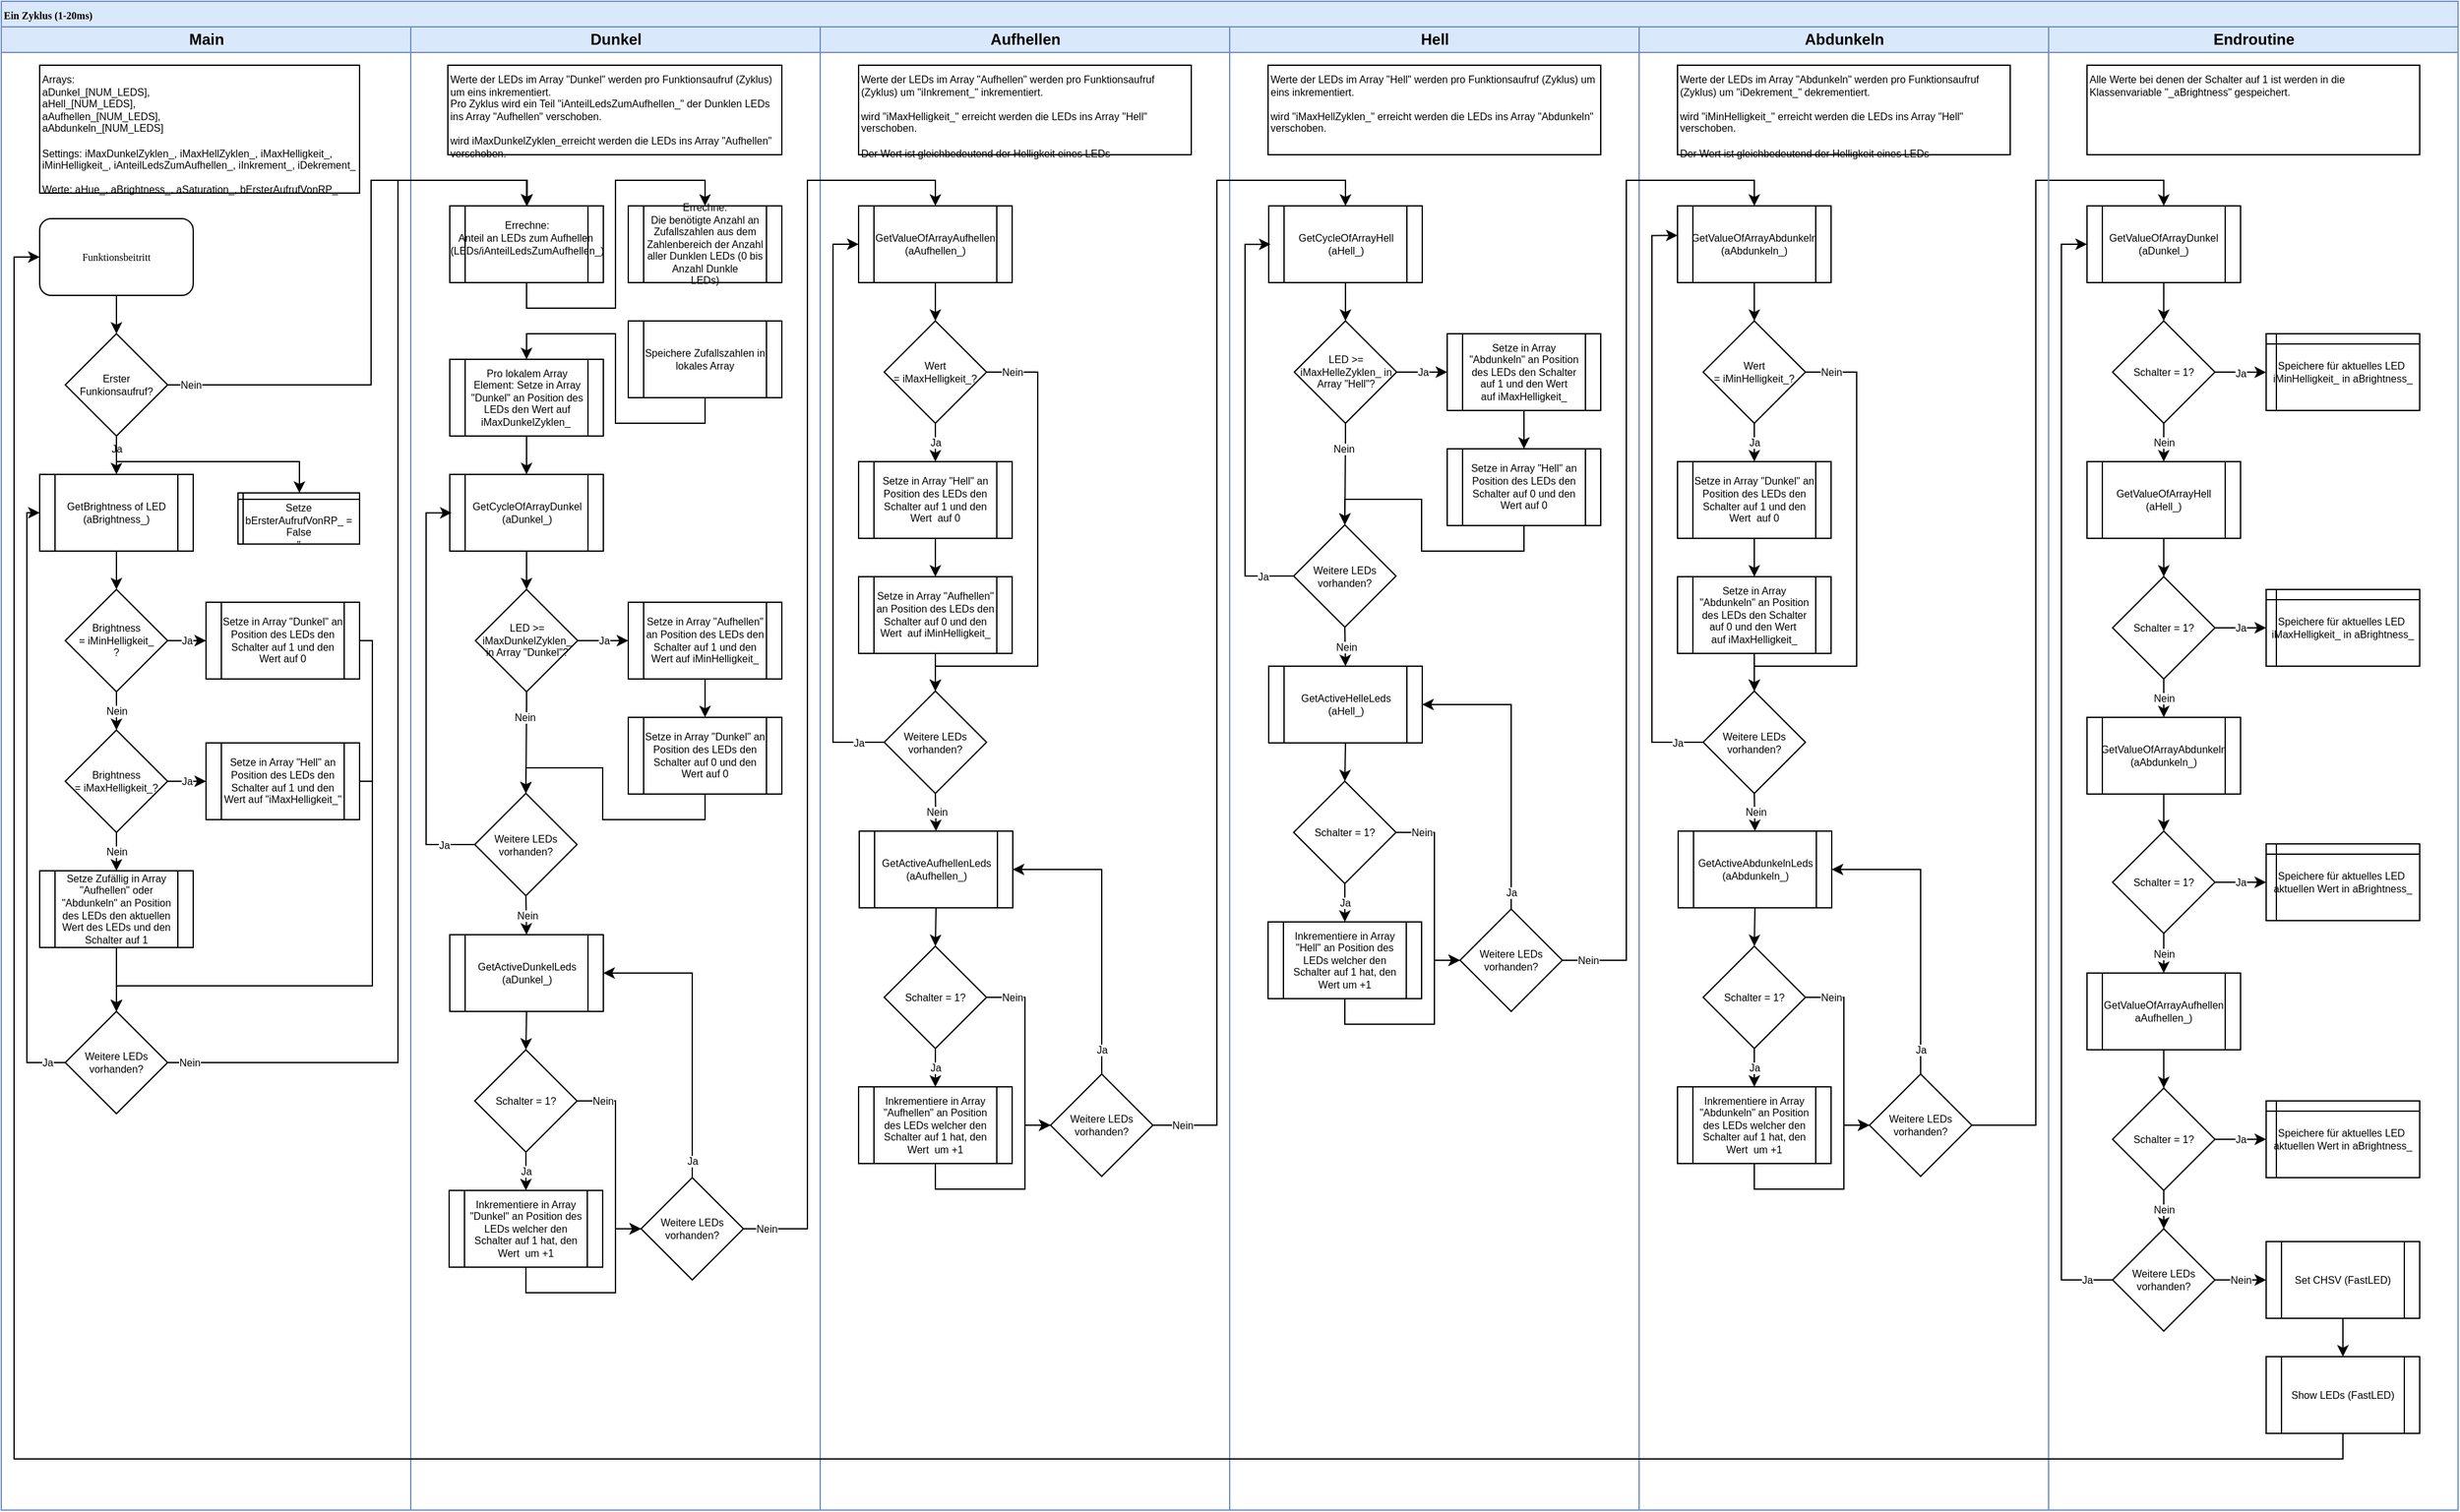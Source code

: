 <mxfile version="12.1.0" type="device" pages="1"><diagram name="Page-1" id="74e2e168-ea6b-b213-b513-2b3c1d86103e"><mxGraphModel dx="2452" dy="903" grid="1" gridSize="10" guides="1" tooltips="1" connect="1" arrows="1" fold="1" page="1" pageScale="1" pageWidth="1100" pageHeight="850" background="#ffffff" math="0" shadow="0"><root><mxCell id="0"/><mxCell id="1" parent="0"/><mxCell id="77e6c97f196da883-1" value="Ein Zyklus (1-20ms)" style="swimlane;html=1;childLayout=stackLayout;startSize=20;rounded=0;shadow=0;labelBackgroundColor=none;strokeColor=#6c8ebf;strokeWidth=1;fillColor=#dae8fc;fontFamily=Verdana;fontSize=8;align=left;verticalAlign=top;" parent="1" vertex="1"><mxGeometry x="90" y="40" width="1920" height="1180" as="geometry"/></mxCell><mxCell id="77e6c97f196da883-2" value="Main" style="swimlane;html=1;startSize=20;fillColor=#dae8fc;strokeColor=#6c8ebf;" parent="77e6c97f196da883-1" vertex="1"><mxGeometry y="20" width="320" height="1160" as="geometry"><mxRectangle y="20" width="70" height="730" as="alternateBounds"/></mxGeometry></mxCell><mxCell id="yMfQ2kDOqZxpcTqSTgBz-49" style="edgeStyle=orthogonalEdgeStyle;rounded=0;orthogonalLoop=1;jettySize=auto;html=1;exitX=0.5;exitY=1;exitDx=0;exitDy=0;fontSize=8;" edge="1" parent="77e6c97f196da883-2" source="77e6c97f196da883-11" target="yMfQ2kDOqZxpcTqSTgBz-34"><mxGeometry relative="1" as="geometry"/></mxCell><mxCell id="77e6c97f196da883-11" value="Funktionsbeitritt" style="rounded=1;whiteSpace=wrap;html=1;shadow=0;labelBackgroundColor=none;strokeColor=#000000;strokeWidth=1;fillColor=#ffffff;fontFamily=Verdana;fontSize=8;fontColor=#000000;align=center;" parent="77e6c97f196da883-2" vertex="1"><mxGeometry x="30" y="150" width="120" height="60" as="geometry"/></mxCell><mxCell id="yMfQ2kDOqZxpcTqSTgBz-56" value="Ja" style="edgeStyle=orthogonalEdgeStyle;rounded=0;orthogonalLoop=1;jettySize=auto;html=1;exitX=1;exitY=0.5;exitDx=0;exitDy=0;entryX=0;entryY=0.5;entryDx=0;entryDy=0;fontSize=8;" edge="1" parent="77e6c97f196da883-2" source="yMfQ2kDOqZxpcTqSTgBz-2" target="yMfQ2kDOqZxpcTqSTgBz-3"><mxGeometry relative="1" as="geometry"/></mxCell><mxCell id="yMfQ2kDOqZxpcTqSTgBz-58" value="Nein" style="edgeStyle=orthogonalEdgeStyle;rounded=0;orthogonalLoop=1;jettySize=auto;html=1;exitX=0.5;exitY=1;exitDx=0;exitDy=0;entryX=0.5;entryY=0;entryDx=0;entryDy=0;fontSize=8;" edge="1" parent="77e6c97f196da883-2" source="yMfQ2kDOqZxpcTqSTgBz-2" target="yMfQ2kDOqZxpcTqSTgBz-53"><mxGeometry relative="1" as="geometry"/></mxCell><mxCell id="yMfQ2kDOqZxpcTqSTgBz-2" value="Brightness =&amp;nbsp;&lt;span style=&quot;text-align: left&quot;&gt;iMinHelligkeit_&lt;/span&gt;&lt;br&gt;?" style="rhombus;whiteSpace=wrap;html=1;fontSize=8;" vertex="1" parent="77e6c97f196da883-2"><mxGeometry x="50" y="440" width="80" height="80" as="geometry"/></mxCell><mxCell id="yMfQ2kDOqZxpcTqSTgBz-60" style="edgeStyle=orthogonalEdgeStyle;rounded=0;orthogonalLoop=1;jettySize=auto;html=1;exitX=1;exitY=0.5;exitDx=0;exitDy=0;entryX=0.5;entryY=0;entryDx=0;entryDy=0;fontSize=8;" edge="1" parent="77e6c97f196da883-2" source="yMfQ2kDOqZxpcTqSTgBz-3" target="yMfQ2kDOqZxpcTqSTgBz-15"><mxGeometry relative="1" as="geometry"><Array as="points"><mxPoint x="290" y="480"/><mxPoint x="290" y="750"/><mxPoint x="90" y="750"/></Array></mxGeometry></mxCell><mxCell id="yMfQ2kDOqZxpcTqSTgBz-3" value="Setze in Array &quot;Dunkel&quot; an Position des LEDs den Schalter auf 1 und den Wert auf&amp;nbsp;&lt;span style=&quot;text-align: left&quot;&gt;0&lt;/span&gt;" style="shape=process;whiteSpace=wrap;html=1;backgroundOutline=1;fontSize=8;" vertex="1" parent="77e6c97f196da883-2"><mxGeometry x="160" y="450" width="120" height="60" as="geometry"/></mxCell><mxCell id="yMfQ2kDOqZxpcTqSTgBz-13" style="edgeStyle=orthogonalEdgeStyle;rounded=0;orthogonalLoop=1;jettySize=auto;html=1;exitX=0.5;exitY=1;exitDx=0;exitDy=0;entryX=0.5;entryY=0;entryDx=0;entryDy=0;fontSize=8;" edge="1" parent="77e6c97f196da883-2" source="yMfQ2kDOqZxpcTqSTgBz-7" target="yMfQ2kDOqZxpcTqSTgBz-2"><mxGeometry relative="1" as="geometry"/></mxCell><mxCell id="yMfQ2kDOqZxpcTqSTgBz-7" value="&lt;span style=&quot;white-space: normal&quot;&gt;GetBrightness of LED (&lt;/span&gt;&lt;span style=&quot;text-align: left&quot;&gt;aBrightness_&lt;/span&gt;&lt;span style=&quot;white-space: normal&quot;&gt;)&lt;/span&gt;" style="shape=process;whiteSpace=wrap;html=1;backgroundOutline=1;fontSize=8;" vertex="1" parent="77e6c97f196da883-2"><mxGeometry x="30" y="350" width="120" height="60" as="geometry"/></mxCell><mxCell id="yMfQ2kDOqZxpcTqSTgBz-16" value="Ja" style="edgeStyle=orthogonalEdgeStyle;rounded=0;orthogonalLoop=1;jettySize=auto;html=1;exitX=0;exitY=0.5;exitDx=0;exitDy=0;entryX=0;entryY=0.5;entryDx=0;entryDy=0;fontSize=8;" edge="1" parent="77e6c97f196da883-2" source="yMfQ2kDOqZxpcTqSTgBz-15" target="yMfQ2kDOqZxpcTqSTgBz-7"><mxGeometry x="-0.938" relative="1" as="geometry"><Array as="points"><mxPoint x="20" y="810"/><mxPoint x="20" y="380"/></Array><mxPoint as="offset"/></mxGeometry></mxCell><mxCell id="yMfQ2kDOqZxpcTqSTgBz-15" value="Weitere LEDs vorhanden?" style="rhombus;whiteSpace=wrap;html=1;fontSize=8;" vertex="1" parent="77e6c97f196da883-2"><mxGeometry x="50" y="770" width="80" height="80" as="geometry"/></mxCell><mxCell id="yMfQ2kDOqZxpcTqSTgBz-31" value="Arrays: &lt;br&gt;aDunkel_[NUM_LEDS], &lt;br&gt;aHell_[NUM_LEDS],&lt;br&gt;aAufhellen_[NUM_LEDS], &lt;br&gt;aAbdunkeln_[NUM_LEDS]&lt;br&gt;&lt;br&gt;Settings: iMaxDunkelZyklen_, iMaxHellZyklen_, iMaxHelligkeit_,&lt;br&gt;iMinHelligkeit_, iAnteilLedsZumAufhellen_, iInkrement_, iDekrement_&lt;br&gt;&lt;br&gt;Werte: aHue_, aBrightness_, aSaturation_, bErsterAufrufVonRP_" style="rounded=0;whiteSpace=wrap;html=1;fontSize=8;align=left;verticalAlign=top;" vertex="1" parent="77e6c97f196da883-2"><mxGeometry x="30" y="30" width="250" height="100" as="geometry"/></mxCell><mxCell id="yMfQ2kDOqZxpcTqSTgBz-48" value="Ja" style="edgeStyle=orthogonalEdgeStyle;rounded=0;orthogonalLoop=1;jettySize=auto;html=1;exitX=0.5;exitY=1;exitDx=0;exitDy=0;entryX=0.5;entryY=0;entryDx=0;entryDy=0;fontSize=8;" edge="1" parent="77e6c97f196da883-2" source="yMfQ2kDOqZxpcTqSTgBz-34" target="yMfQ2kDOqZxpcTqSTgBz-7"><mxGeometry x="-0.334" relative="1" as="geometry"><mxPoint as="offset"/></mxGeometry></mxCell><mxCell id="yMfQ2kDOqZxpcTqSTgBz-81" style="edgeStyle=orthogonalEdgeStyle;rounded=0;orthogonalLoop=1;jettySize=auto;html=1;exitX=0.5;exitY=1;exitDx=0;exitDy=0;fontSize=8;" edge="1" parent="77e6c97f196da883-2" source="yMfQ2kDOqZxpcTqSTgBz-34" target="yMfQ2kDOqZxpcTqSTgBz-77"><mxGeometry relative="1" as="geometry"><Array as="points"><mxPoint x="90" y="340"/><mxPoint x="233" y="340"/></Array></mxGeometry></mxCell><mxCell id="yMfQ2kDOqZxpcTqSTgBz-34" value="Erster Funkionsaufruf?" style="rhombus;whiteSpace=wrap;html=1;fontSize=8;" vertex="1" parent="77e6c97f196da883-2"><mxGeometry x="50" y="240" width="80" height="80" as="geometry"/></mxCell><mxCell id="yMfQ2kDOqZxpcTqSTgBz-62" value="Ja" style="edgeStyle=orthogonalEdgeStyle;rounded=0;orthogonalLoop=1;jettySize=auto;html=1;exitX=1;exitY=0.5;exitDx=0;exitDy=0;entryX=0;entryY=0.5;entryDx=0;entryDy=0;fontSize=8;" edge="1" parent="77e6c97f196da883-2" source="yMfQ2kDOqZxpcTqSTgBz-53" target="yMfQ2kDOqZxpcTqSTgBz-59"><mxGeometry relative="1" as="geometry"/></mxCell><mxCell id="yMfQ2kDOqZxpcTqSTgBz-66" value="Nein" style="edgeStyle=orthogonalEdgeStyle;rounded=0;orthogonalLoop=1;jettySize=auto;html=1;exitX=0.5;exitY=1;exitDx=0;exitDy=0;fontSize=8;" edge="1" parent="77e6c97f196da883-2" source="yMfQ2kDOqZxpcTqSTgBz-53" target="yMfQ2kDOqZxpcTqSTgBz-65"><mxGeometry relative="1" as="geometry"/></mxCell><mxCell id="yMfQ2kDOqZxpcTqSTgBz-53" value="Brightness =&amp;nbsp;&lt;span style=&quot;text-align: left&quot;&gt;iMaxHelligkeit_&lt;/span&gt;?" style="rhombus;whiteSpace=wrap;html=1;fontSize=8;" vertex="1" parent="77e6c97f196da883-2"><mxGeometry x="50" y="550" width="80" height="80" as="geometry"/></mxCell><mxCell id="yMfQ2kDOqZxpcTqSTgBz-63" style="edgeStyle=orthogonalEdgeStyle;rounded=0;orthogonalLoop=1;jettySize=auto;html=1;exitX=1;exitY=0.5;exitDx=0;exitDy=0;entryX=0.5;entryY=0;entryDx=0;entryDy=0;fontSize=8;" edge="1" parent="77e6c97f196da883-2" source="yMfQ2kDOqZxpcTqSTgBz-59" target="yMfQ2kDOqZxpcTqSTgBz-15"><mxGeometry relative="1" as="geometry"><Array as="points"><mxPoint x="290" y="590"/><mxPoint x="290" y="750"/><mxPoint x="90" y="750"/></Array></mxGeometry></mxCell><mxCell id="yMfQ2kDOqZxpcTqSTgBz-59" value="Setze in Array &quot;Hell&quot; an Position des LEDs den Schalter auf 1 und den Wert auf &quot;&lt;span style=&quot;text-align: left&quot;&gt;iMaxHelligkeit_&quot;&lt;/span&gt;" style="shape=process;whiteSpace=wrap;html=1;backgroundOutline=1;fontSize=8;" vertex="1" parent="77e6c97f196da883-2"><mxGeometry x="160" y="560" width="120" height="60" as="geometry"/></mxCell><mxCell id="yMfQ2kDOqZxpcTqSTgBz-67" style="edgeStyle=orthogonalEdgeStyle;rounded=0;orthogonalLoop=1;jettySize=auto;html=1;exitX=0.5;exitY=1;exitDx=0;exitDy=0;entryX=0.5;entryY=0;entryDx=0;entryDy=0;fontSize=8;" edge="1" parent="77e6c97f196da883-2" source="yMfQ2kDOqZxpcTqSTgBz-65" target="yMfQ2kDOqZxpcTqSTgBz-15"><mxGeometry relative="1" as="geometry"/></mxCell><mxCell id="yMfQ2kDOqZxpcTqSTgBz-65" value="Setze Zufällig in Array &quot;Aufhellen&quot; oder &quot;Abdunkeln&quot; an Position des LEDs den aktuellen Wert des LEDs und den Schalter auf 1" style="shape=process;whiteSpace=wrap;html=1;backgroundOutline=1;fontSize=8;" vertex="1" parent="77e6c97f196da883-2"><mxGeometry x="30" y="660" width="120" height="60" as="geometry"/></mxCell><mxCell id="yMfQ2kDOqZxpcTqSTgBz-77" value="Setze bErsterAufrufVonRP_ = False&lt;br&gt;&quot;" style="shape=internalStorage;whiteSpace=wrap;html=1;backgroundOutline=1;fontSize=8;align=center;dx=4;dy=5;verticalAlign=top;" vertex="1" parent="77e6c97f196da883-2"><mxGeometry x="185" y="364.5" width="95" height="40" as="geometry"/></mxCell><mxCell id="77e6c97f196da883-3" value="Dunkel" style="swimlane;html=1;startSize=20;fillColor=#dae8fc;strokeColor=#6c8ebf;" parent="77e6c97f196da883-1" vertex="1"><mxGeometry x="320" y="20" width="320" height="1160" as="geometry"><mxRectangle x="320" y="20" width="70" height="730" as="alternateBounds"/></mxGeometry></mxCell><mxCell id="yMfQ2kDOqZxpcTqSTgBz-21" value="Errechne:&lt;br&gt;Die benötigte Anzahl an Zufallszahlen aus dem Zahlenbereich der Anzahl aller Dunklen LEDs (0 bis Anzahl Dunkle&lt;br&gt;LEDs)&lt;span style=&quot;text-align: left&quot;&gt;&lt;br&gt;&lt;/span&gt;" style="shape=process;whiteSpace=wrap;html=1;backgroundOutline=1;fontSize=8;" vertex="1" parent="77e6c97f196da883-3"><mxGeometry x="170" y="140" width="120" height="60" as="geometry"/></mxCell><mxCell id="yMfQ2kDOqZxpcTqSTgBz-128" style="edgeStyle=orthogonalEdgeStyle;rounded=0;orthogonalLoop=1;jettySize=auto;html=1;exitX=0.5;exitY=1;exitDx=0;exitDy=0;entryX=0.5;entryY=0;entryDx=0;entryDy=0;fontSize=8;" edge="1" parent="77e6c97f196da883-3" source="yMfQ2kDOqZxpcTqSTgBz-22" target="yMfQ2kDOqZxpcTqSTgBz-85"><mxGeometry relative="1" as="geometry"><Array as="points"><mxPoint x="230" y="310"/><mxPoint x="160" y="310"/><mxPoint x="160" y="240"/><mxPoint x="91" y="240"/></Array></mxGeometry></mxCell><mxCell id="yMfQ2kDOqZxpcTqSTgBz-22" value="Speichere Zufallszahlen in lokales Array" style="shape=process;whiteSpace=wrap;html=1;backgroundOutline=1;fontSize=8;" vertex="1" parent="77e6c97f196da883-3"><mxGeometry x="170" y="230" width="120" height="60" as="geometry"/></mxCell><mxCell id="yMfQ2kDOqZxpcTqSTgBz-124" style="edgeStyle=orthogonalEdgeStyle;rounded=0;orthogonalLoop=1;jettySize=auto;html=1;exitX=0.5;exitY=1;exitDx=0;exitDy=0;entryX=0.5;entryY=0;entryDx=0;entryDy=0;fontSize=8;" edge="1" parent="77e6c97f196da883-3" source="yMfQ2kDOqZxpcTqSTgBz-72" target="yMfQ2kDOqZxpcTqSTgBz-21"><mxGeometry relative="1" as="geometry"><Array as="points"><mxPoint x="91" y="220"/><mxPoint x="160" y="220"/><mxPoint x="160" y="120"/><mxPoint x="230" y="120"/></Array></mxGeometry></mxCell><mxCell id="yMfQ2kDOqZxpcTqSTgBz-72" value="Errechne:&lt;br&gt;Anteil an LEDs zum Aufhellen&amp;nbsp; (LEDs/&lt;span style=&quot;text-align: left&quot;&gt;iAnteilLedsZumAufhellen_)&lt;/span&gt;&lt;br&gt;&amp;nbsp;&lt;span style=&quot;text-align: left&quot;&gt;&lt;br&gt;&lt;/span&gt;" style="shape=process;whiteSpace=wrap;html=1;backgroundOutline=1;fontSize=8;" vertex="1" parent="77e6c97f196da883-3"><mxGeometry x="30.5" y="140" width="120" height="60" as="geometry"/></mxCell><mxCell id="yMfQ2kDOqZxpcTqSTgBz-130" value="Nein" style="edgeStyle=orthogonalEdgeStyle;rounded=0;orthogonalLoop=1;jettySize=auto;html=1;exitX=0.5;exitY=1;exitDx=0;exitDy=0;entryX=0.5;entryY=0;entryDx=0;entryDy=0;fontSize=8;" edge="1" parent="77e6c97f196da883-3" source="yMfQ2kDOqZxpcTqSTgBz-84" target="yMfQ2kDOqZxpcTqSTgBz-127"><mxGeometry relative="1" as="geometry"/></mxCell><mxCell id="yMfQ2kDOqZxpcTqSTgBz-84" value="Weitere LEDs vorhanden?" style="rhombus;whiteSpace=wrap;html=1;fontSize=8;" vertex="1" parent="77e6c97f196da883-3"><mxGeometry x="50" y="599.5" width="80" height="80" as="geometry"/></mxCell><mxCell id="yMfQ2kDOqZxpcTqSTgBz-145" style="edgeStyle=orthogonalEdgeStyle;rounded=0;orthogonalLoop=1;jettySize=auto;html=1;exitX=0.5;exitY=1;exitDx=0;exitDy=0;entryX=0.5;entryY=0;entryDx=0;entryDy=0;fontSize=8;" edge="1" parent="77e6c97f196da883-3" source="yMfQ2kDOqZxpcTqSTgBz-85" target="yMfQ2kDOqZxpcTqSTgBz-91"><mxGeometry relative="1" as="geometry"/></mxCell><mxCell id="yMfQ2kDOqZxpcTqSTgBz-85" value="Pro lokalem Array Element: Setze in Array &quot;Dunkel&quot; an Position des LEDs den Wert auf iMaxDunkelZyklen_&amp;nbsp;" style="shape=process;whiteSpace=wrap;html=1;backgroundOutline=1;fontSize=8;" vertex="1" parent="77e6c97f196da883-3"><mxGeometry x="30.5" y="260" width="120" height="60" as="geometry"/></mxCell><mxCell id="yMfQ2kDOqZxpcTqSTgBz-94" value="Ja" style="edgeStyle=orthogonalEdgeStyle;rounded=0;orthogonalLoop=1;jettySize=auto;html=1;exitX=1;exitY=0.5;exitDx=0;exitDy=0;entryX=0;entryY=0.5;entryDx=0;entryDy=0;fontSize=8;" edge="1" parent="77e6c97f196da883-3" source="yMfQ2kDOqZxpcTqSTgBz-89" target="yMfQ2kDOqZxpcTqSTgBz-93"><mxGeometry relative="1" as="geometry"/></mxCell><mxCell id="yMfQ2kDOqZxpcTqSTgBz-89" value="LED &amp;gt;= iMaxDunkelZyklen_ in Array &quot;Dunkel&quot;?" style="rhombus;whiteSpace=wrap;html=1;fontSize=8;" vertex="1" parent="77e6c97f196da883-3"><mxGeometry x="50.5" y="440" width="80" height="80" as="geometry"/></mxCell><mxCell id="yMfQ2kDOqZxpcTqSTgBz-105" style="edgeStyle=orthogonalEdgeStyle;rounded=0;orthogonalLoop=1;jettySize=auto;html=1;exitX=0.5;exitY=1;exitDx=0;exitDy=0;entryX=0.5;entryY=0;entryDx=0;entryDy=0;fontSize=8;" edge="1" parent="77e6c97f196da883-3" source="yMfQ2kDOqZxpcTqSTgBz-91" target="yMfQ2kDOqZxpcTqSTgBz-89"><mxGeometry relative="1" as="geometry"/></mxCell><mxCell id="yMfQ2kDOqZxpcTqSTgBz-91" value="GetCycleOfArrayDunkel (&lt;span style=&quot;text-align: left&quot;&gt;aDunkel_&lt;/span&gt;)" style="shape=process;whiteSpace=wrap;html=1;backgroundOutline=1;fontSize=8;" vertex="1" parent="77e6c97f196da883-3"><mxGeometry x="30.5" y="350" width="120" height="60" as="geometry"/></mxCell><mxCell id="yMfQ2kDOqZxpcTqSTgBz-118" style="edgeStyle=orthogonalEdgeStyle;rounded=0;orthogonalLoop=1;jettySize=auto;html=1;exitX=0.5;exitY=1;exitDx=0;exitDy=0;entryX=0.5;entryY=0;entryDx=0;entryDy=0;fontSize=8;" edge="1" parent="77e6c97f196da883-3" source="yMfQ2kDOqZxpcTqSTgBz-93" target="yMfQ2kDOqZxpcTqSTgBz-117"><mxGeometry relative="1" as="geometry"/></mxCell><mxCell id="yMfQ2kDOqZxpcTqSTgBz-93" value="Setze in Array &quot;Aufhellen&quot; an Position des LEDs den Schalter auf 1 und den Wert auf&amp;nbsp;&lt;span style=&quot;text-align: left&quot;&gt;iMinHelligkeit_&lt;/span&gt;" style="shape=process;whiteSpace=wrap;html=1;backgroundOutline=1;fontSize=8;" vertex="1" parent="77e6c97f196da883-3"><mxGeometry x="170" y="450" width="120" height="60" as="geometry"/></mxCell><mxCell id="yMfQ2kDOqZxpcTqSTgBz-111" value="Werte der LEDs im Array &quot;Dunkel&quot; werden pro Funktionsaufruf (Zyklus) um eins inkrementiert.&lt;br&gt;Pro Zyklus wird ein Teil &quot;iAnteilLedsZumAufhellen_&quot; der Dunklen LEDs ins Array &quot;Aufhellen&quot; verschoben.&amp;nbsp;&lt;br&gt;&lt;br&gt;wird iMaxDunkelZyklen_erreicht werden die LEDs ins Array &quot;Aufhellen&quot; verschoben." style="rounded=0;whiteSpace=wrap;html=1;fontSize=8;align=left;verticalAlign=top;" vertex="1" parent="77e6c97f196da883-3"><mxGeometry x="29" y="30" width="261" height="70" as="geometry"/></mxCell><mxCell id="yMfQ2kDOqZxpcTqSTgBz-120" style="edgeStyle=orthogonalEdgeStyle;rounded=0;orthogonalLoop=1;jettySize=auto;html=1;exitX=0.5;exitY=1;exitDx=0;exitDy=0;entryX=0.5;entryY=0;entryDx=0;entryDy=0;fontSize=8;" edge="1" parent="77e6c97f196da883-3" source="yMfQ2kDOqZxpcTqSTgBz-117" target="yMfQ2kDOqZxpcTqSTgBz-84"><mxGeometry relative="1" as="geometry"/></mxCell><mxCell id="yMfQ2kDOqZxpcTqSTgBz-117" value="Setze in Array &quot;Dunkel&quot; an Position des LEDs den Schalter auf 0 und den Wert auf&amp;nbsp;&lt;span style=&quot;text-align: left&quot;&gt;0&lt;/span&gt;" style="shape=process;whiteSpace=wrap;html=1;backgroundOutline=1;fontSize=8;" vertex="1" parent="77e6c97f196da883-3"><mxGeometry x="170" y="540" width="120" height="60" as="geometry"/></mxCell><mxCell id="yMfQ2kDOqZxpcTqSTgBz-109" value="Nein" style="edgeStyle=orthogonalEdgeStyle;rounded=0;orthogonalLoop=1;jettySize=auto;html=1;exitX=0.5;exitY=1;exitDx=0;exitDy=0;fontSize=8;entryX=0.5;entryY=0;entryDx=0;entryDy=0;" edge="1" parent="77e6c97f196da883-3" source="yMfQ2kDOqZxpcTqSTgBz-89" target="yMfQ2kDOqZxpcTqSTgBz-84"><mxGeometry x="-0.492" y="-1" relative="1" as="geometry"><mxPoint x="91" y="550" as="targetPoint"/><Array as="points"><mxPoint x="91" y="530"/></Array><mxPoint as="offset"/></mxGeometry></mxCell><mxCell id="yMfQ2kDOqZxpcTqSTgBz-97" value="Ja" style="edgeStyle=orthogonalEdgeStyle;rounded=0;orthogonalLoop=1;jettySize=auto;html=1;exitX=0;exitY=0.5;exitDx=0;exitDy=0;fontSize=8;entryX=0.012;entryY=0.501;entryDx=0;entryDy=0;entryPerimeter=0;" edge="1" parent="77e6c97f196da883-3" source="yMfQ2kDOqZxpcTqSTgBz-84" target="yMfQ2kDOqZxpcTqSTgBz-91"><mxGeometry x="-0.846" relative="1" as="geometry"><mxPoint x="21" y="380" as="targetPoint"/><Array as="points"><mxPoint x="12" y="640"/><mxPoint x="12" y="380"/></Array><mxPoint as="offset"/></mxGeometry></mxCell><mxCell id="yMfQ2kDOqZxpcTqSTgBz-133" style="edgeStyle=orthogonalEdgeStyle;rounded=0;orthogonalLoop=1;jettySize=auto;html=1;exitX=0.5;exitY=1;exitDx=0;exitDy=0;entryX=0.5;entryY=0;entryDx=0;entryDy=0;fontSize=8;" edge="1" parent="77e6c97f196da883-3" source="yMfQ2kDOqZxpcTqSTgBz-127" target="yMfQ2kDOqZxpcTqSTgBz-132"><mxGeometry relative="1" as="geometry"/></mxCell><mxCell id="yMfQ2kDOqZxpcTqSTgBz-127" value="GetActiveDunkelLeds (&lt;span style=&quot;text-align: left&quot;&gt;aDunkel_&lt;/span&gt;)" style="shape=process;whiteSpace=wrap;html=1;backgroundOutline=1;fontSize=8;" vertex="1" parent="77e6c97f196da883-3"><mxGeometry x="30.5" y="710" width="120" height="60" as="geometry"/></mxCell><mxCell id="yMfQ2kDOqZxpcTqSTgBz-136" value="Ja" style="edgeStyle=orthogonalEdgeStyle;rounded=0;orthogonalLoop=1;jettySize=auto;html=1;exitX=0.5;exitY=1;exitDx=0;exitDy=0;fontSize=8;" edge="1" parent="77e6c97f196da883-3" source="yMfQ2kDOqZxpcTqSTgBz-132" target="yMfQ2kDOqZxpcTqSTgBz-134"><mxGeometry relative="1" as="geometry"/></mxCell><mxCell id="yMfQ2kDOqZxpcTqSTgBz-140" value="Nein" style="edgeStyle=orthogonalEdgeStyle;rounded=0;orthogonalLoop=1;jettySize=auto;html=1;exitX=1;exitY=0.5;exitDx=0;exitDy=0;entryX=0;entryY=0.5;entryDx=0;entryDy=0;fontSize=8;" edge="1" parent="77e6c97f196da883-3" source="yMfQ2kDOqZxpcTqSTgBz-132" target="yMfQ2kDOqZxpcTqSTgBz-131"><mxGeometry x="-0.734" relative="1" as="geometry"><Array as="points"><mxPoint x="160" y="840"/><mxPoint x="160" y="940"/></Array><mxPoint as="offset"/></mxGeometry></mxCell><mxCell id="yMfQ2kDOqZxpcTqSTgBz-132" value="Schalter = 1?" style="rhombus;whiteSpace=wrap;html=1;fontSize=8;" vertex="1" parent="77e6c97f196da883-3"><mxGeometry x="50" y="800" width="80" height="80" as="geometry"/></mxCell><mxCell id="yMfQ2kDOqZxpcTqSTgBz-137" style="edgeStyle=orthogonalEdgeStyle;rounded=0;orthogonalLoop=1;jettySize=auto;html=1;exitX=0.5;exitY=1;exitDx=0;exitDy=0;entryX=0;entryY=0.5;entryDx=0;entryDy=0;fontSize=8;" edge="1" parent="77e6c97f196da883-3" source="yMfQ2kDOqZxpcTqSTgBz-134" target="yMfQ2kDOqZxpcTqSTgBz-131"><mxGeometry relative="1" as="geometry"><Array as="points"><mxPoint x="90" y="990"/><mxPoint x="160" y="990"/><mxPoint x="160" y="940"/></Array></mxGeometry></mxCell><mxCell id="yMfQ2kDOqZxpcTqSTgBz-134" value="Inkrementiere in Array &quot;Dunkel&quot; an Position des LEDs welcher den Schalter auf 1 hat, den Wert&amp;nbsp; um +1" style="shape=process;whiteSpace=wrap;html=1;backgroundOutline=1;fontSize=8;" vertex="1" parent="77e6c97f196da883-3"><mxGeometry x="30" y="910" width="120" height="60" as="geometry"/></mxCell><mxCell id="yMfQ2kDOqZxpcTqSTgBz-138" value="Ja" style="edgeStyle=orthogonalEdgeStyle;rounded=0;orthogonalLoop=1;jettySize=auto;html=1;exitX=0.5;exitY=0;exitDx=0;exitDy=0;entryX=1;entryY=0.5;entryDx=0;entryDy=0;fontSize=8;" edge="1" parent="77e6c97f196da883-3" source="yMfQ2kDOqZxpcTqSTgBz-131" target="yMfQ2kDOqZxpcTqSTgBz-127"><mxGeometry x="-0.888" relative="1" as="geometry"><mxPoint as="offset"/></mxGeometry></mxCell><mxCell id="yMfQ2kDOqZxpcTqSTgBz-131" value="Weitere LEDs vorhanden?" style="rhombus;whiteSpace=wrap;html=1;fontSize=8;" vertex="1" parent="77e6c97f196da883-3"><mxGeometry x="180" y="900" width="80" height="80" as="geometry"/></mxCell><mxCell id="77e6c97f196da883-5" value="Aufhellen" style="swimlane;html=1;startSize=20;fillColor=#dae8fc;strokeColor=#6c8ebf;" parent="77e6c97f196da883-1" vertex="1"><mxGeometry x="640" y="20" width="320" height="1160" as="geometry"/></mxCell><mxCell id="yMfQ2kDOqZxpcTqSTgBz-69" value="Werte der LEDs im Array &quot;Aufhellen&quot; werden pro Funktionsaufruf (Zyklus) um &quot;iInkrement_&quot; inkrementiert.&lt;br&gt;&lt;br&gt;wird &quot;iMaxHelligkeit_&quot; erreicht werden die LEDs ins Array &quot;Hell&quot; verschoben.&lt;br&gt;&lt;br&gt;Der Wert ist gleichbedeutend der Helligkeit eines LEDs" style="rounded=0;whiteSpace=wrap;html=1;fontSize=8;align=left;verticalAlign=top;" vertex="1" parent="77e6c97f196da883-5"><mxGeometry x="30" y="30" width="260" height="70" as="geometry"/></mxCell><mxCell id="yMfQ2kDOqZxpcTqSTgBz-115" style="edgeStyle=orthogonalEdgeStyle;rounded=0;orthogonalLoop=1;jettySize=auto;html=1;exitX=0.5;exitY=1;exitDx=0;exitDy=0;entryX=0.5;entryY=0;entryDx=0;entryDy=0;fontSize=8;" edge="1" parent="77e6c97f196da883-5" source="yMfQ2kDOqZxpcTqSTgBz-113" target="yMfQ2kDOqZxpcTqSTgBz-114"><mxGeometry relative="1" as="geometry"/></mxCell><mxCell id="yMfQ2kDOqZxpcTqSTgBz-113" value="GetValueOfArrayAufhellen (&lt;span style=&quot;text-align: left&quot;&gt;aAufhellen_&lt;/span&gt;)" style="shape=process;whiteSpace=wrap;html=1;backgroundOutline=1;fontSize=8;" vertex="1" parent="77e6c97f196da883-5"><mxGeometry x="30" y="140" width="120" height="60" as="geometry"/></mxCell><mxCell id="yMfQ2kDOqZxpcTqSTgBz-148" value="Ja" style="edgeStyle=orthogonalEdgeStyle;rounded=0;orthogonalLoop=1;jettySize=auto;html=1;exitX=0.5;exitY=1;exitDx=0;exitDy=0;entryX=0.5;entryY=0;entryDx=0;entryDy=0;fontSize=8;" edge="1" parent="77e6c97f196da883-5" source="yMfQ2kDOqZxpcTqSTgBz-114" target="yMfQ2kDOqZxpcTqSTgBz-116"><mxGeometry relative="1" as="geometry"/></mxCell><mxCell id="yMfQ2kDOqZxpcTqSTgBz-152" value="Nein" style="edgeStyle=orthogonalEdgeStyle;rounded=0;orthogonalLoop=1;jettySize=auto;html=1;exitX=1;exitY=0.5;exitDx=0;exitDy=0;entryX=0.5;entryY=0;entryDx=0;entryDy=0;fontSize=8;" edge="1" parent="77e6c97f196da883-5" source="yMfQ2kDOqZxpcTqSTgBz-114" target="yMfQ2kDOqZxpcTqSTgBz-147"><mxGeometry x="-0.891" relative="1" as="geometry"><Array as="points"><mxPoint x="170" y="270"/><mxPoint x="170" y="500"/><mxPoint x="90" y="500"/></Array><mxPoint as="offset"/></mxGeometry></mxCell><mxCell id="yMfQ2kDOqZxpcTqSTgBz-114" value="Wert =&amp;nbsp;&lt;span style=&quot;text-align: left&quot;&gt;iMaxHelligkeit_&lt;/span&gt;?" style="rhombus;whiteSpace=wrap;html=1;fontSize=8;" vertex="1" parent="77e6c97f196da883-5"><mxGeometry x="50" y="230" width="80" height="80" as="geometry"/></mxCell><mxCell id="yMfQ2kDOqZxpcTqSTgBz-149" style="edgeStyle=orthogonalEdgeStyle;rounded=0;orthogonalLoop=1;jettySize=auto;html=1;exitX=0.5;exitY=1;exitDx=0;exitDy=0;entryX=0.5;entryY=0;entryDx=0;entryDy=0;fontSize=8;" edge="1" parent="77e6c97f196da883-5" source="yMfQ2kDOqZxpcTqSTgBz-116" target="yMfQ2kDOqZxpcTqSTgBz-143"><mxGeometry relative="1" as="geometry"/></mxCell><mxCell id="yMfQ2kDOqZxpcTqSTgBz-116" value="Setze in Array &quot;Hell&quot; an Position des LEDs den Schalter auf 1 und den Wert&amp;nbsp; auf&amp;nbsp;&lt;span style=&quot;text-align: left&quot;&gt;0&lt;/span&gt;" style="shape=process;whiteSpace=wrap;html=1;backgroundOutline=1;fontSize=8;" vertex="1" parent="77e6c97f196da883-5"><mxGeometry x="30" y="340" width="120" height="60" as="geometry"/></mxCell><mxCell id="yMfQ2kDOqZxpcTqSTgBz-150" style="edgeStyle=orthogonalEdgeStyle;rounded=0;orthogonalLoop=1;jettySize=auto;html=1;exitX=0.5;exitY=1;exitDx=0;exitDy=0;entryX=0.5;entryY=0;entryDx=0;entryDy=0;fontSize=8;" edge="1" parent="77e6c97f196da883-5" source="yMfQ2kDOqZxpcTqSTgBz-143" target="yMfQ2kDOqZxpcTqSTgBz-147"><mxGeometry relative="1" as="geometry"/></mxCell><mxCell id="yMfQ2kDOqZxpcTqSTgBz-143" value="Setze in Array &quot;Aufhellen&quot; an Position des LEDs den Schalter auf 0 und den Wert&amp;nbsp; auf&amp;nbsp;&lt;span style=&quot;text-align: left&quot;&gt;iMinHelligkeit_&lt;/span&gt;" style="shape=process;whiteSpace=wrap;html=1;backgroundOutline=1;fontSize=8;" vertex="1" parent="77e6c97f196da883-5"><mxGeometry x="30" y="430" width="120" height="60" as="geometry"/></mxCell><mxCell id="yMfQ2kDOqZxpcTqSTgBz-151" value="Ja" style="edgeStyle=orthogonalEdgeStyle;rounded=0;orthogonalLoop=1;jettySize=auto;html=1;exitX=0;exitY=0.5;exitDx=0;exitDy=0;entryX=0;entryY=0.5;entryDx=0;entryDy=0;fontSize=8;" edge="1" parent="77e6c97f196da883-5" source="yMfQ2kDOqZxpcTqSTgBz-147" target="yMfQ2kDOqZxpcTqSTgBz-113"><mxGeometry x="-0.911" relative="1" as="geometry"><mxPoint as="offset"/></mxGeometry></mxCell><mxCell id="yMfQ2kDOqZxpcTqSTgBz-159" value="Nein" style="edgeStyle=orthogonalEdgeStyle;rounded=0;orthogonalLoop=1;jettySize=auto;html=1;exitX=0.5;exitY=1;exitDx=0;exitDy=0;entryX=0.5;entryY=0;entryDx=0;entryDy=0;fontSize=8;" edge="1" parent="77e6c97f196da883-5" source="yMfQ2kDOqZxpcTqSTgBz-147" target="yMfQ2kDOqZxpcTqSTgBz-155"><mxGeometry relative="1" as="geometry"/></mxCell><mxCell id="yMfQ2kDOqZxpcTqSTgBz-147" value="Weitere LEDs vorhanden?" style="rhombus;whiteSpace=wrap;html=1;fontSize=8;" vertex="1" parent="77e6c97f196da883-5"><mxGeometry x="50" y="519.5" width="80" height="80" as="geometry"/></mxCell><mxCell id="yMfQ2kDOqZxpcTqSTgBz-155" value="GetActiveAufhellenLeds (&lt;span style=&quot;text-align: left&quot;&gt;aAufhellen_&lt;/span&gt;)" style="shape=process;whiteSpace=wrap;html=1;backgroundOutline=1;fontSize=8;" vertex="1" parent="77e6c97f196da883-5"><mxGeometry x="30.5" y="629" width="120" height="60" as="geometry"/></mxCell><mxCell id="yMfQ2kDOqZxpcTqSTgBz-163" value="Nein" style="edgeStyle=orthogonalEdgeStyle;rounded=0;orthogonalLoop=1;jettySize=auto;html=1;exitX=1;exitY=0.5;exitDx=0;exitDy=0;entryX=0;entryY=0.5;entryDx=0;entryDy=0;fontSize=8;" edge="1" parent="77e6c97f196da883-5" source="yMfQ2kDOqZxpcTqSTgBz-157" target="yMfQ2kDOqZxpcTqSTgBz-160"><mxGeometry x="-0.734" relative="1" as="geometry"><Array as="points"><mxPoint x="160" y="759"/><mxPoint x="160" y="859"/></Array><mxPoint as="offset"/></mxGeometry></mxCell><mxCell id="yMfQ2kDOqZxpcTqSTgBz-157" value="Schalter = 1?" style="rhombus;whiteSpace=wrap;html=1;fontSize=8;" vertex="1" parent="77e6c97f196da883-5"><mxGeometry x="50" y="719" width="80" height="80" as="geometry"/></mxCell><mxCell id="yMfQ2kDOqZxpcTqSTgBz-154" style="edgeStyle=orthogonalEdgeStyle;rounded=0;orthogonalLoop=1;jettySize=auto;html=1;exitX=0.5;exitY=1;exitDx=0;exitDy=0;entryX=0.5;entryY=0;entryDx=0;entryDy=0;fontSize=8;" edge="1" parent="77e6c97f196da883-5" source="yMfQ2kDOqZxpcTqSTgBz-155" target="yMfQ2kDOqZxpcTqSTgBz-157"><mxGeometry relative="1" as="geometry"/></mxCell><mxCell id="yMfQ2kDOqZxpcTqSTgBz-161" style="edgeStyle=orthogonalEdgeStyle;rounded=0;orthogonalLoop=1;jettySize=auto;html=1;exitX=0.5;exitY=1;exitDx=0;exitDy=0;entryX=0;entryY=0.5;entryDx=0;entryDy=0;fontSize=8;" edge="1" parent="77e6c97f196da883-5" source="yMfQ2kDOqZxpcTqSTgBz-158" target="yMfQ2kDOqZxpcTqSTgBz-160"><mxGeometry relative="1" as="geometry"><Array as="points"><mxPoint x="90" y="909"/><mxPoint x="160" y="909"/><mxPoint x="160" y="859"/></Array></mxGeometry></mxCell><mxCell id="yMfQ2kDOqZxpcTqSTgBz-158" value="Inkrementiere in Array &quot;Aufhellen&quot; an Position des LEDs welcher den Schalter auf 1 hat, den Wert&amp;nbsp; um +1" style="shape=process;whiteSpace=wrap;html=1;backgroundOutline=1;fontSize=8;" vertex="1" parent="77e6c97f196da883-5"><mxGeometry x="30" y="829" width="120" height="60" as="geometry"/></mxCell><mxCell id="yMfQ2kDOqZxpcTqSTgBz-156" value="Ja" style="edgeStyle=orthogonalEdgeStyle;rounded=0;orthogonalLoop=1;jettySize=auto;html=1;exitX=0.5;exitY=1;exitDx=0;exitDy=0;fontSize=8;" edge="1" parent="77e6c97f196da883-5" source="yMfQ2kDOqZxpcTqSTgBz-157" target="yMfQ2kDOqZxpcTqSTgBz-158"><mxGeometry relative="1" as="geometry"/></mxCell><mxCell id="yMfQ2kDOqZxpcTqSTgBz-162" value="Ja" style="edgeStyle=orthogonalEdgeStyle;rounded=0;orthogonalLoop=1;jettySize=auto;html=1;exitX=0.5;exitY=0;exitDx=0;exitDy=0;entryX=1;entryY=0.5;entryDx=0;entryDy=0;fontSize=8;" edge="1" parent="77e6c97f196da883-5" source="yMfQ2kDOqZxpcTqSTgBz-160" target="yMfQ2kDOqZxpcTqSTgBz-155"><mxGeometry x="-0.833" relative="1" as="geometry"><mxPoint as="offset"/></mxGeometry></mxCell><mxCell id="yMfQ2kDOqZxpcTqSTgBz-160" value="Weitere LEDs vorhanden?" style="rhombus;whiteSpace=wrap;html=1;fontSize=8;" vertex="1" parent="77e6c97f196da883-5"><mxGeometry x="180" y="819" width="80" height="80" as="geometry"/></mxCell><mxCell id="77e6c97f196da883-6" value="Hell" style="swimlane;html=1;startSize=20;fillColor=#dae8fc;strokeColor=#6c8ebf;" parent="77e6c97f196da883-1" vertex="1"><mxGeometry x="960" y="20" width="320" height="1160" as="geometry"><mxRectangle x="640" y="20" width="70" height="730" as="alternateBounds"/></mxGeometry></mxCell><mxCell id="yMfQ2kDOqZxpcTqSTgBz-110" value="Werte der LEDs im Array &quot;Hell&quot; werden pro Funktionsaufruf (Zyklus) um eins inkrementiert.&lt;br&gt;&lt;br&gt;wird &quot;iMaxHellZyklen_&quot; erreicht werden die LEDs ins Array &quot;Abdunkeln&quot; verschoben." style="rounded=0;whiteSpace=wrap;html=1;fontSize=8;align=left;verticalAlign=top;" vertex="1" parent="77e6c97f196da883-6"><mxGeometry x="30" y="30" width="260" height="70" as="geometry"/></mxCell><mxCell id="yMfQ2kDOqZxpcTqSTgBz-166" value="Weitere LEDs vorhanden?" style="rhombus;whiteSpace=wrap;html=1;fontSize=8;" vertex="1" parent="77e6c97f196da883-6"><mxGeometry x="50" y="389.5" width="80" height="80" as="geometry"/></mxCell><mxCell id="yMfQ2kDOqZxpcTqSTgBz-168" value="LED &amp;gt;= iMaxHelleZyklen_ in Array &quot;Hell&quot;?" style="rhombus;whiteSpace=wrap;html=1;fontSize=8;" vertex="1" parent="77e6c97f196da883-6"><mxGeometry x="50.5" y="230" width="80" height="80" as="geometry"/></mxCell><mxCell id="yMfQ2kDOqZxpcTqSTgBz-169" style="edgeStyle=orthogonalEdgeStyle;rounded=0;orthogonalLoop=1;jettySize=auto;html=1;exitX=0.5;exitY=1;exitDx=0;exitDy=0;entryX=0.5;entryY=0;entryDx=0;entryDy=0;fontSize=8;" edge="1" parent="77e6c97f196da883-6" source="yMfQ2kDOqZxpcTqSTgBz-170" target="yMfQ2kDOqZxpcTqSTgBz-168"><mxGeometry relative="1" as="geometry"/></mxCell><mxCell id="yMfQ2kDOqZxpcTqSTgBz-170" value="GetCycleOfArrayHell (&lt;span style=&quot;text-align: left&quot;&gt;aHell_&lt;/span&gt;)" style="shape=process;whiteSpace=wrap;html=1;backgroundOutline=1;fontSize=8;" vertex="1" parent="77e6c97f196da883-6"><mxGeometry x="30.5" y="140" width="120" height="60" as="geometry"/></mxCell><mxCell id="yMfQ2kDOqZxpcTqSTgBz-172" value="Setze in Array &quot;Abdunkeln&quot; an Position des LEDs den Schalter auf 1 und den Wert auf&amp;nbsp;&lt;span style=&quot;text-align: left&quot;&gt;iMaxHelligkeit_&lt;/span&gt;" style="shape=process;whiteSpace=wrap;html=1;backgroundOutline=1;fontSize=8;" vertex="1" parent="77e6c97f196da883-6"><mxGeometry x="170" y="240" width="120" height="60" as="geometry"/></mxCell><mxCell id="yMfQ2kDOqZxpcTqSTgBz-167" value="Ja" style="edgeStyle=orthogonalEdgeStyle;rounded=0;orthogonalLoop=1;jettySize=auto;html=1;exitX=1;exitY=0.5;exitDx=0;exitDy=0;entryX=0;entryY=0.5;entryDx=0;entryDy=0;fontSize=8;" edge="1" parent="77e6c97f196da883-6" source="yMfQ2kDOqZxpcTqSTgBz-168" target="yMfQ2kDOqZxpcTqSTgBz-172"><mxGeometry relative="1" as="geometry"/></mxCell><mxCell id="yMfQ2kDOqZxpcTqSTgBz-173" style="edgeStyle=orthogonalEdgeStyle;rounded=0;orthogonalLoop=1;jettySize=auto;html=1;exitX=0.5;exitY=1;exitDx=0;exitDy=0;entryX=0.5;entryY=0;entryDx=0;entryDy=0;fontSize=8;" edge="1" parent="77e6c97f196da883-6" source="yMfQ2kDOqZxpcTqSTgBz-174" target="yMfQ2kDOqZxpcTqSTgBz-166"><mxGeometry relative="1" as="geometry"/></mxCell><mxCell id="yMfQ2kDOqZxpcTqSTgBz-174" value="Setze in Array &quot;Hell&quot; an Position des LEDs den Schalter auf 0 und den Wert auf&amp;nbsp;&lt;span style=&quot;text-align: left&quot;&gt;0&lt;/span&gt;" style="shape=process;whiteSpace=wrap;html=1;backgroundOutline=1;fontSize=8;" vertex="1" parent="77e6c97f196da883-6"><mxGeometry x="170" y="330" width="120" height="60" as="geometry"/></mxCell><mxCell id="yMfQ2kDOqZxpcTqSTgBz-171" style="edgeStyle=orthogonalEdgeStyle;rounded=0;orthogonalLoop=1;jettySize=auto;html=1;exitX=0.5;exitY=1;exitDx=0;exitDy=0;entryX=0.5;entryY=0;entryDx=0;entryDy=0;fontSize=8;" edge="1" parent="77e6c97f196da883-6" source="yMfQ2kDOqZxpcTqSTgBz-172" target="yMfQ2kDOqZxpcTqSTgBz-174"><mxGeometry relative="1" as="geometry"/></mxCell><mxCell id="yMfQ2kDOqZxpcTqSTgBz-175" value="Nein" style="edgeStyle=orthogonalEdgeStyle;rounded=0;orthogonalLoop=1;jettySize=auto;html=1;exitX=0.5;exitY=1;exitDx=0;exitDy=0;fontSize=8;entryX=0.5;entryY=0;entryDx=0;entryDy=0;" edge="1" parent="77e6c97f196da883-6" source="yMfQ2kDOqZxpcTqSTgBz-168" target="yMfQ2kDOqZxpcTqSTgBz-166"><mxGeometry x="-0.492" y="-1" relative="1" as="geometry"><mxPoint x="-319" y="280" as="targetPoint"/><Array as="points"><mxPoint x="91" y="320"/></Array><mxPoint as="offset"/></mxGeometry></mxCell><mxCell id="yMfQ2kDOqZxpcTqSTgBz-176" value="Ja" style="edgeStyle=orthogonalEdgeStyle;rounded=0;orthogonalLoop=1;jettySize=auto;html=1;exitX=0;exitY=0.5;exitDx=0;exitDy=0;fontSize=8;entryX=0.012;entryY=0.501;entryDx=0;entryDy=0;entryPerimeter=0;" edge="1" parent="77e6c97f196da883-6" source="yMfQ2kDOqZxpcTqSTgBz-166" target="yMfQ2kDOqZxpcTqSTgBz-170"><mxGeometry x="-0.846" relative="1" as="geometry"><mxPoint x="-389" y="110" as="targetPoint"/><Array as="points"><mxPoint x="12" y="430"/><mxPoint x="12" y="170"/></Array><mxPoint as="offset"/></mxGeometry></mxCell><mxCell id="yMfQ2kDOqZxpcTqSTgBz-178" value="GetActiveHelleLeds (&lt;span style=&quot;text-align: left&quot;&gt;aHell_&lt;/span&gt;)" style="shape=process;whiteSpace=wrap;html=1;backgroundOutline=1;fontSize=8;" vertex="1" parent="77e6c97f196da883-6"><mxGeometry x="30.5" y="500" width="120" height="60" as="geometry"/></mxCell><mxCell id="yMfQ2kDOqZxpcTqSTgBz-165" value="Nein" style="edgeStyle=orthogonalEdgeStyle;rounded=0;orthogonalLoop=1;jettySize=auto;html=1;exitX=0.5;exitY=1;exitDx=0;exitDy=0;entryX=0.5;entryY=0;entryDx=0;entryDy=0;fontSize=8;" edge="1" parent="77e6c97f196da883-6" source="yMfQ2kDOqZxpcTqSTgBz-166" target="yMfQ2kDOqZxpcTqSTgBz-178"><mxGeometry relative="1" as="geometry"/></mxCell><mxCell id="yMfQ2kDOqZxpcTqSTgBz-181" value="Schalter = 1?" style="rhombus;whiteSpace=wrap;html=1;fontSize=8;" vertex="1" parent="77e6c97f196da883-6"><mxGeometry x="50" y="590" width="80" height="80" as="geometry"/></mxCell><mxCell id="yMfQ2kDOqZxpcTqSTgBz-177" style="edgeStyle=orthogonalEdgeStyle;rounded=0;orthogonalLoop=1;jettySize=auto;html=1;exitX=0.5;exitY=1;exitDx=0;exitDy=0;entryX=0.5;entryY=0;entryDx=0;entryDy=0;fontSize=8;" edge="1" parent="77e6c97f196da883-6" source="yMfQ2kDOqZxpcTqSTgBz-178" target="yMfQ2kDOqZxpcTqSTgBz-181"><mxGeometry relative="1" as="geometry"/></mxCell><mxCell id="yMfQ2kDOqZxpcTqSTgBz-183" value="Inkrementiere in Array &quot;Hell&quot; an Position des LEDs welcher den Schalter auf 1 hat, den Wert um +1" style="shape=process;whiteSpace=wrap;html=1;backgroundOutline=1;fontSize=8;" vertex="1" parent="77e6c97f196da883-6"><mxGeometry x="30" y="700" width="120" height="60" as="geometry"/></mxCell><mxCell id="yMfQ2kDOqZxpcTqSTgBz-179" value="Ja" style="edgeStyle=orthogonalEdgeStyle;rounded=0;orthogonalLoop=1;jettySize=auto;html=1;exitX=0.5;exitY=1;exitDx=0;exitDy=0;fontSize=8;" edge="1" parent="77e6c97f196da883-6" source="yMfQ2kDOqZxpcTqSTgBz-181" target="yMfQ2kDOqZxpcTqSTgBz-183"><mxGeometry relative="1" as="geometry"/></mxCell><mxCell id="yMfQ2kDOqZxpcTqSTgBz-184" value="Ja" style="edgeStyle=orthogonalEdgeStyle;rounded=0;orthogonalLoop=1;jettySize=auto;html=1;exitX=0.5;exitY=0;exitDx=0;exitDy=0;entryX=1;entryY=0.5;entryDx=0;entryDy=0;fontSize=8;" edge="1" parent="77e6c97f196da883-6" source="yMfQ2kDOqZxpcTqSTgBz-185" target="yMfQ2kDOqZxpcTqSTgBz-178"><mxGeometry x="-0.888" relative="1" as="geometry"><mxPoint as="offset"/></mxGeometry></mxCell><mxCell id="yMfQ2kDOqZxpcTqSTgBz-185" value="Weitere LEDs vorhanden?" style="rhombus;whiteSpace=wrap;html=1;fontSize=8;" vertex="1" parent="77e6c97f196da883-6"><mxGeometry x="180" y="690" width="80" height="80" as="geometry"/></mxCell><mxCell id="yMfQ2kDOqZxpcTqSTgBz-180" value="Nein" style="edgeStyle=orthogonalEdgeStyle;rounded=0;orthogonalLoop=1;jettySize=auto;html=1;exitX=1;exitY=0.5;exitDx=0;exitDy=0;entryX=0;entryY=0.5;entryDx=0;entryDy=0;fontSize=8;" edge="1" parent="77e6c97f196da883-6" source="yMfQ2kDOqZxpcTqSTgBz-181" target="yMfQ2kDOqZxpcTqSTgBz-185"><mxGeometry x="-0.734" relative="1" as="geometry"><Array as="points"><mxPoint x="160" y="630"/><mxPoint x="160" y="730"/></Array><mxPoint as="offset"/></mxGeometry></mxCell><mxCell id="yMfQ2kDOqZxpcTqSTgBz-182" style="edgeStyle=orthogonalEdgeStyle;rounded=0;orthogonalLoop=1;jettySize=auto;html=1;exitX=0.5;exitY=1;exitDx=0;exitDy=0;entryX=0;entryY=0.5;entryDx=0;entryDy=0;fontSize=8;" edge="1" parent="77e6c97f196da883-6" source="yMfQ2kDOqZxpcTqSTgBz-183" target="yMfQ2kDOqZxpcTqSTgBz-185"><mxGeometry relative="1" as="geometry"><Array as="points"><mxPoint x="90" y="780"/><mxPoint x="160" y="780"/><mxPoint x="160" y="730"/></Array></mxGeometry></mxCell><mxCell id="yMfQ2kDOqZxpcTqSTgBz-20" value="Abdunkeln" style="swimlane;html=1;startSize=20;fillColor=#dae8fc;strokeColor=#6c8ebf;" vertex="1" parent="77e6c97f196da883-1"><mxGeometry x="1280" y="20" width="320" height="1160" as="geometry"><mxRectangle x="640" y="20" width="70" height="730" as="alternateBounds"/></mxGeometry></mxCell><mxCell id="yMfQ2kDOqZxpcTqSTgBz-112" value="Werte der LEDs im Array &quot;Abdunkeln&quot; werden pro Funktionsaufruf (Zyklus) um &quot;iDekrement_&quot; dekrementiert.&lt;br&gt;&lt;br&gt;wird &quot;iMinHelligkeit_&quot; erreicht werden die LEDs ins Array &quot;Hell&quot; verschoben.&lt;br&gt;&lt;br&gt;Der Wert ist gleichbedeutend der Helligkeit eines LEDs" style="rounded=0;whiteSpace=wrap;html=1;fontSize=8;align=left;verticalAlign=top;" vertex="1" parent="yMfQ2kDOqZxpcTqSTgBz-20"><mxGeometry x="30" y="30" width="260" height="70" as="geometry"/></mxCell><mxCell id="yMfQ2kDOqZxpcTqSTgBz-188" value="GetValueOfArrayAbdunkeln (&lt;span style=&quot;text-align: left&quot;&gt;aAbdunkeln_&lt;/span&gt;)" style="shape=process;whiteSpace=wrap;html=1;backgroundOutline=1;fontSize=8;" vertex="1" parent="yMfQ2kDOqZxpcTqSTgBz-20"><mxGeometry x="30" y="140" width="120" height="60" as="geometry"/></mxCell><mxCell id="yMfQ2kDOqZxpcTqSTgBz-191" value="Wert =&amp;nbsp;&lt;span style=&quot;text-align: left&quot;&gt;iMinHelligkeit_&lt;/span&gt;?" style="rhombus;whiteSpace=wrap;html=1;fontSize=8;" vertex="1" parent="yMfQ2kDOqZxpcTqSTgBz-20"><mxGeometry x="50" y="230" width="80" height="80" as="geometry"/></mxCell><mxCell id="yMfQ2kDOqZxpcTqSTgBz-187" style="edgeStyle=orthogonalEdgeStyle;rounded=0;orthogonalLoop=1;jettySize=auto;html=1;exitX=0.5;exitY=1;exitDx=0;exitDy=0;entryX=0.5;entryY=0;entryDx=0;entryDy=0;fontSize=8;" edge="1" parent="yMfQ2kDOqZxpcTqSTgBz-20" source="yMfQ2kDOqZxpcTqSTgBz-188" target="yMfQ2kDOqZxpcTqSTgBz-191"><mxGeometry relative="1" as="geometry"/></mxCell><mxCell id="yMfQ2kDOqZxpcTqSTgBz-193" value="Setze in Array &quot;Dunkel&quot; an Position des LEDs den Schalter auf 1 und den Wert&amp;nbsp; auf&amp;nbsp;&lt;span style=&quot;text-align: left&quot;&gt;0&lt;/span&gt;" style="shape=process;whiteSpace=wrap;html=1;backgroundOutline=1;fontSize=8;" vertex="1" parent="yMfQ2kDOqZxpcTqSTgBz-20"><mxGeometry x="30" y="340" width="120" height="60" as="geometry"/></mxCell><mxCell id="yMfQ2kDOqZxpcTqSTgBz-189" value="Ja" style="edgeStyle=orthogonalEdgeStyle;rounded=0;orthogonalLoop=1;jettySize=auto;html=1;exitX=0.5;exitY=1;exitDx=0;exitDy=0;entryX=0.5;entryY=0;entryDx=0;entryDy=0;fontSize=8;" edge="1" parent="yMfQ2kDOqZxpcTqSTgBz-20" source="yMfQ2kDOqZxpcTqSTgBz-191" target="yMfQ2kDOqZxpcTqSTgBz-193"><mxGeometry relative="1" as="geometry"/></mxCell><mxCell id="yMfQ2kDOqZxpcTqSTgBz-195" value="Setze in Array &quot;Abdunkeln&quot; an Position des LEDs den Schalter auf 0 und den Wert&amp;nbsp; auf&amp;nbsp;&lt;span style=&quot;text-align: left&quot;&gt;iMaxHelligkeit_&lt;/span&gt;" style="shape=process;whiteSpace=wrap;html=1;backgroundOutline=1;fontSize=8;" vertex="1" parent="yMfQ2kDOqZxpcTqSTgBz-20"><mxGeometry x="30" y="430" width="120" height="60" as="geometry"/></mxCell><mxCell id="yMfQ2kDOqZxpcTqSTgBz-192" style="edgeStyle=orthogonalEdgeStyle;rounded=0;orthogonalLoop=1;jettySize=auto;html=1;exitX=0.5;exitY=1;exitDx=0;exitDy=0;entryX=0.5;entryY=0;entryDx=0;entryDy=0;fontSize=8;" edge="1" parent="yMfQ2kDOqZxpcTqSTgBz-20" source="yMfQ2kDOqZxpcTqSTgBz-193" target="yMfQ2kDOqZxpcTqSTgBz-195"><mxGeometry relative="1" as="geometry"/></mxCell><mxCell id="yMfQ2kDOqZxpcTqSTgBz-208" value="Ja" style="edgeStyle=orthogonalEdgeStyle;rounded=0;orthogonalLoop=1;jettySize=auto;html=1;exitX=0;exitY=0.5;exitDx=0;exitDy=0;entryX=0;entryY=0.386;entryDx=0;entryDy=0;entryPerimeter=0;fontSize=8;" edge="1" parent="yMfQ2kDOqZxpcTqSTgBz-20" source="yMfQ2kDOqZxpcTqSTgBz-197" target="yMfQ2kDOqZxpcTqSTgBz-188"><mxGeometry x="-0.912" relative="1" as="geometry"><mxPoint as="offset"/></mxGeometry></mxCell><mxCell id="yMfQ2kDOqZxpcTqSTgBz-197" value="Weitere LEDs vorhanden?" style="rhombus;whiteSpace=wrap;html=1;fontSize=8;" vertex="1" parent="yMfQ2kDOqZxpcTqSTgBz-20"><mxGeometry x="50" y="519.5" width="80" height="80" as="geometry"/></mxCell><mxCell id="yMfQ2kDOqZxpcTqSTgBz-190" value="Nein" style="edgeStyle=orthogonalEdgeStyle;rounded=0;orthogonalLoop=1;jettySize=auto;html=1;exitX=1;exitY=0.5;exitDx=0;exitDy=0;entryX=0.5;entryY=0;entryDx=0;entryDy=0;fontSize=8;" edge="1" parent="yMfQ2kDOqZxpcTqSTgBz-20" source="yMfQ2kDOqZxpcTqSTgBz-191" target="yMfQ2kDOqZxpcTqSTgBz-197"><mxGeometry x="-0.891" relative="1" as="geometry"><Array as="points"><mxPoint x="170" y="270"/><mxPoint x="170" y="500"/><mxPoint x="90" y="500"/></Array><mxPoint as="offset"/></mxGeometry></mxCell><mxCell id="yMfQ2kDOqZxpcTqSTgBz-194" style="edgeStyle=orthogonalEdgeStyle;rounded=0;orthogonalLoop=1;jettySize=auto;html=1;exitX=0.5;exitY=1;exitDx=0;exitDy=0;entryX=0.5;entryY=0;entryDx=0;entryDy=0;fontSize=8;" edge="1" parent="yMfQ2kDOqZxpcTqSTgBz-20" source="yMfQ2kDOqZxpcTqSTgBz-195" target="yMfQ2kDOqZxpcTqSTgBz-197"><mxGeometry relative="1" as="geometry"/></mxCell><mxCell id="yMfQ2kDOqZxpcTqSTgBz-198" value="GetActiveAbdunkelnLeds (&lt;span style=&quot;text-align: left&quot;&gt;aAbdunkeln_&lt;/span&gt;)" style="shape=process;whiteSpace=wrap;html=1;backgroundOutline=1;fontSize=8;" vertex="1" parent="yMfQ2kDOqZxpcTqSTgBz-20"><mxGeometry x="30.5" y="629" width="120" height="60" as="geometry"/></mxCell><mxCell id="yMfQ2kDOqZxpcTqSTgBz-196" value="Nein" style="edgeStyle=orthogonalEdgeStyle;rounded=0;orthogonalLoop=1;jettySize=auto;html=1;exitX=0.5;exitY=1;exitDx=0;exitDy=0;entryX=0.5;entryY=0;entryDx=0;entryDy=0;fontSize=8;" edge="1" parent="yMfQ2kDOqZxpcTqSTgBz-20" source="yMfQ2kDOqZxpcTqSTgBz-197" target="yMfQ2kDOqZxpcTqSTgBz-198"><mxGeometry relative="1" as="geometry"/></mxCell><mxCell id="yMfQ2kDOqZxpcTqSTgBz-200" value="Schalter = 1?" style="rhombus;whiteSpace=wrap;html=1;fontSize=8;" vertex="1" parent="yMfQ2kDOqZxpcTqSTgBz-20"><mxGeometry x="50" y="719" width="80" height="80" as="geometry"/></mxCell><mxCell id="yMfQ2kDOqZxpcTqSTgBz-201" style="edgeStyle=orthogonalEdgeStyle;rounded=0;orthogonalLoop=1;jettySize=auto;html=1;exitX=0.5;exitY=1;exitDx=0;exitDy=0;entryX=0.5;entryY=0;entryDx=0;entryDy=0;fontSize=8;" edge="1" parent="yMfQ2kDOqZxpcTqSTgBz-20" source="yMfQ2kDOqZxpcTqSTgBz-198" target="yMfQ2kDOqZxpcTqSTgBz-200"><mxGeometry relative="1" as="geometry"/></mxCell><mxCell id="yMfQ2kDOqZxpcTqSTgBz-203" value="Inkrementiere in Array &quot;Abdunkeln&quot; an Position des LEDs welcher den Schalter auf 1 hat, den Wert&amp;nbsp; um +1" style="shape=process;whiteSpace=wrap;html=1;backgroundOutline=1;fontSize=8;" vertex="1" parent="yMfQ2kDOqZxpcTqSTgBz-20"><mxGeometry x="30" y="829" width="120" height="60" as="geometry"/></mxCell><mxCell id="yMfQ2kDOqZxpcTqSTgBz-204" value="Ja" style="edgeStyle=orthogonalEdgeStyle;rounded=0;orthogonalLoop=1;jettySize=auto;html=1;exitX=0.5;exitY=1;exitDx=0;exitDy=0;fontSize=8;" edge="1" parent="yMfQ2kDOqZxpcTqSTgBz-20" source="yMfQ2kDOqZxpcTqSTgBz-200" target="yMfQ2kDOqZxpcTqSTgBz-203"><mxGeometry relative="1" as="geometry"/></mxCell><mxCell id="yMfQ2kDOqZxpcTqSTgBz-205" value="Ja" style="edgeStyle=orthogonalEdgeStyle;rounded=0;orthogonalLoop=1;jettySize=auto;html=1;exitX=0.5;exitY=0;exitDx=0;exitDy=0;entryX=1;entryY=0.5;entryDx=0;entryDy=0;fontSize=8;" edge="1" parent="yMfQ2kDOqZxpcTqSTgBz-20" source="yMfQ2kDOqZxpcTqSTgBz-206" target="yMfQ2kDOqZxpcTqSTgBz-198"><mxGeometry x="-0.833" relative="1" as="geometry"><mxPoint as="offset"/></mxGeometry></mxCell><mxCell id="yMfQ2kDOqZxpcTqSTgBz-206" value="Weitere LEDs vorhanden?" style="rhombus;whiteSpace=wrap;html=1;fontSize=8;" vertex="1" parent="yMfQ2kDOqZxpcTqSTgBz-20"><mxGeometry x="180" y="819" width="80" height="80" as="geometry"/></mxCell><mxCell id="yMfQ2kDOqZxpcTqSTgBz-199" value="Nein" style="edgeStyle=orthogonalEdgeStyle;rounded=0;orthogonalLoop=1;jettySize=auto;html=1;exitX=1;exitY=0.5;exitDx=0;exitDy=0;entryX=0;entryY=0.5;entryDx=0;entryDy=0;fontSize=8;" edge="1" parent="yMfQ2kDOqZxpcTqSTgBz-20" source="yMfQ2kDOqZxpcTqSTgBz-200" target="yMfQ2kDOqZxpcTqSTgBz-206"><mxGeometry x="-0.734" relative="1" as="geometry"><Array as="points"><mxPoint x="160" y="759"/><mxPoint x="160" y="859"/></Array><mxPoint as="offset"/></mxGeometry></mxCell><mxCell id="yMfQ2kDOqZxpcTqSTgBz-202" style="edgeStyle=orthogonalEdgeStyle;rounded=0;orthogonalLoop=1;jettySize=auto;html=1;exitX=0.5;exitY=1;exitDx=0;exitDy=0;entryX=0;entryY=0.5;entryDx=0;entryDy=0;fontSize=8;" edge="1" parent="yMfQ2kDOqZxpcTqSTgBz-20" source="yMfQ2kDOqZxpcTqSTgBz-203" target="yMfQ2kDOqZxpcTqSTgBz-206"><mxGeometry relative="1" as="geometry"><Array as="points"><mxPoint x="90" y="909"/><mxPoint x="160" y="909"/><mxPoint x="160" y="859"/></Array></mxGeometry></mxCell><mxCell id="yMfQ2kDOqZxpcTqSTgBz-18" value="Nein" style="edgeStyle=orthogonalEdgeStyle;rounded=0;orthogonalLoop=1;jettySize=auto;html=1;exitX=1;exitY=0.5;exitDx=0;exitDy=0;fontSize=8;" edge="1" parent="77e6c97f196da883-1" source="yMfQ2kDOqZxpcTqSTgBz-15"><mxGeometry x="-0.967" relative="1" as="geometry"><mxPoint x="411" y="160" as="targetPoint"/><Array as="points"><mxPoint x="310" y="830"/><mxPoint x="310" y="140"/><mxPoint x="411" y="140"/></Array><mxPoint as="offset"/></mxGeometry></mxCell><mxCell id="yMfQ2kDOqZxpcTqSTgBz-64" value="Nein" style="edgeStyle=orthogonalEdgeStyle;rounded=0;orthogonalLoop=1;jettySize=auto;html=1;exitX=1;exitY=0.5;exitDx=0;exitDy=0;fontSize=8;entryX=0.5;entryY=0;entryDx=0;entryDy=0;" edge="1" parent="77e6c97f196da883-1" source="yMfQ2kDOqZxpcTqSTgBz-34" target="yMfQ2kDOqZxpcTqSTgBz-72"><mxGeometry x="-0.923" relative="1" as="geometry"><mxPoint x="530" y="150" as="targetPoint"/><Array as="points"><mxPoint x="289" y="300"/><mxPoint x="289" y="140"/><mxPoint x="411" y="140"/></Array><mxPoint as="offset"/></mxGeometry></mxCell><mxCell id="yMfQ2kDOqZxpcTqSTgBz-139" value="Nein" style="edgeStyle=orthogonalEdgeStyle;rounded=0;orthogonalLoop=1;jettySize=auto;html=1;exitX=1;exitY=0.5;exitDx=0;exitDy=0;entryX=0.5;entryY=0;entryDx=0;entryDy=0;fontSize=8;" edge="1" parent="77e6c97f196da883-1" source="yMfQ2kDOqZxpcTqSTgBz-131" target="yMfQ2kDOqZxpcTqSTgBz-113"><mxGeometry x="-0.964" relative="1" as="geometry"><Array as="points"><mxPoint x="630" y="960"/><mxPoint x="630" y="140"/><mxPoint x="730" y="140"/></Array><mxPoint as="offset"/></mxGeometry></mxCell><mxCell id="yMfQ2kDOqZxpcTqSTgBz-164" value="Nein" style="edgeStyle=orthogonalEdgeStyle;rounded=0;orthogonalLoop=1;jettySize=auto;html=1;exitX=1;exitY=0.5;exitDx=0;exitDy=0;fontSize=8;entryX=0.5;entryY=0;entryDx=0;entryDy=0;" edge="1" parent="77e6c97f196da883-1" source="yMfQ2kDOqZxpcTqSTgBz-160" target="yMfQ2kDOqZxpcTqSTgBz-170"><mxGeometry x="-0.949" relative="1" as="geometry"><mxPoint x="950" y="150.0" as="targetPoint"/><Array as="points"><mxPoint x="950" y="879"/><mxPoint x="950" y="140"/><mxPoint x="1051" y="140"/></Array><mxPoint as="offset"/></mxGeometry></mxCell><mxCell id="yMfQ2kDOqZxpcTqSTgBz-186" value="Nein" style="edgeStyle=orthogonalEdgeStyle;rounded=0;orthogonalLoop=1;jettySize=auto;html=1;exitX=1;exitY=0.5;exitDx=0;exitDy=0;fontSize=8;entryX=0.5;entryY=0;entryDx=0;entryDy=0;" edge="1" parent="77e6c97f196da883-1" source="yMfQ2kDOqZxpcTqSTgBz-185" target="yMfQ2kDOqZxpcTqSTgBz-188"><mxGeometry x="-0.949" relative="1" as="geometry"><mxPoint x="1270.0" y="150.0" as="targetPoint"/><Array as="points"><mxPoint x="1270" y="750"/><mxPoint x="1270" y="140"/><mxPoint x="1370" y="140"/></Array><mxPoint as="offset"/></mxGeometry></mxCell><mxCell id="yMfQ2kDOqZxpcTqSTgBz-233" style="edgeStyle=orthogonalEdgeStyle;rounded=0;orthogonalLoop=1;jettySize=auto;html=1;exitX=1;exitY=0.5;exitDx=0;exitDy=0;fontSize=8;entryX=0.5;entryY=0;entryDx=0;entryDy=0;" edge="1" parent="77e6c97f196da883-1" source="yMfQ2kDOqZxpcTqSTgBz-206" target="yMfQ2kDOqZxpcTqSTgBz-234"><mxGeometry relative="1" as="geometry"><mxPoint x="1590.0" y="170.0" as="targetPoint"/><Array as="points"><mxPoint x="1590" y="879"/><mxPoint x="1590" y="140"/><mxPoint x="1690" y="140"/></Array></mxGeometry></mxCell><mxCell id="yMfQ2kDOqZxpcTqSTgBz-210" value="Endroutine" style="swimlane;html=1;startSize=20;fillColor=#dae8fc;strokeColor=#6c8ebf;" vertex="1" parent="77e6c97f196da883-1"><mxGeometry x="1600" y="20" width="320" height="1160" as="geometry"><mxRectangle x="640" y="20" width="70" height="730" as="alternateBounds"/></mxGeometry></mxCell><mxCell id="yMfQ2kDOqZxpcTqSTgBz-211" value="Alle Werte bei denen der Schalter auf 1 ist werden in die Klassenvariable &quot;_aBrightness&quot; gespeichert." style="rounded=0;whiteSpace=wrap;html=1;fontSize=8;align=left;verticalAlign=top;" vertex="1" parent="yMfQ2kDOqZxpcTqSTgBz-210"><mxGeometry x="30" y="30" width="260" height="70" as="geometry"/></mxCell><mxCell id="yMfQ2kDOqZxpcTqSTgBz-239" style="edgeStyle=orthogonalEdgeStyle;rounded=0;orthogonalLoop=1;jettySize=auto;html=1;exitX=0.5;exitY=1;exitDx=0;exitDy=0;fontSize=8;" edge="1" parent="yMfQ2kDOqZxpcTqSTgBz-210" source="yMfQ2kDOqZxpcTqSTgBz-234"><mxGeometry relative="1" as="geometry"><mxPoint x="89.966" y="230.034" as="targetPoint"/></mxGeometry></mxCell><mxCell id="yMfQ2kDOqZxpcTqSTgBz-234" value="GetValueOfArrayDunkel (&lt;span style=&quot;text-align: left&quot;&gt;aDunkel_&lt;/span&gt;)" style="shape=process;whiteSpace=wrap;html=1;backgroundOutline=1;fontSize=8;" vertex="1" parent="yMfQ2kDOqZxpcTqSTgBz-210"><mxGeometry x="30" y="140" width="120" height="60" as="geometry"/></mxCell><mxCell id="yMfQ2kDOqZxpcTqSTgBz-277" style="edgeStyle=orthogonalEdgeStyle;rounded=0;orthogonalLoop=1;jettySize=auto;html=1;exitX=0.5;exitY=1;exitDx=0;exitDy=0;entryX=0.5;entryY=0;entryDx=0;entryDy=0;fontSize=8;" edge="1" parent="yMfQ2kDOqZxpcTqSTgBz-210" source="yMfQ2kDOqZxpcTqSTgBz-235" target="yMfQ2kDOqZxpcTqSTgBz-237"><mxGeometry relative="1" as="geometry"/></mxCell><mxCell id="yMfQ2kDOqZxpcTqSTgBz-235" value="&lt;div style=&quot;text-align: left&quot;&gt;&lt;span&gt;Set CHSV (FastLED&lt;/span&gt;&lt;span&gt;)&lt;/span&gt;&lt;/div&gt;" style="shape=process;whiteSpace=wrap;html=1;backgroundOutline=1;fontSize=8;" vertex="1" parent="yMfQ2kDOqZxpcTqSTgBz-210"><mxGeometry x="170" y="950" width="120" height="60" as="geometry"/></mxCell><mxCell id="yMfQ2kDOqZxpcTqSTgBz-259" value="Nein" style="edgeStyle=orthogonalEdgeStyle;rounded=0;orthogonalLoop=1;jettySize=auto;html=1;exitX=0.5;exitY=1;exitDx=0;exitDy=0;entryX=0.5;entryY=0;entryDx=0;entryDy=0;fontSize=8;" edge="1" parent="yMfQ2kDOqZxpcTqSTgBz-210" source="yMfQ2kDOqZxpcTqSTgBz-240" target="yMfQ2kDOqZxpcTqSTgBz-258"><mxGeometry relative="1" as="geometry"/></mxCell><mxCell id="yMfQ2kDOqZxpcTqSTgBz-240" value="Schalter = 1?" style="rhombus;whiteSpace=wrap;html=1;fontSize=8;" vertex="1" parent="yMfQ2kDOqZxpcTqSTgBz-210"><mxGeometry x="50" y="230" width="80" height="80" as="geometry"/></mxCell><mxCell id="yMfQ2kDOqZxpcTqSTgBz-244" value="Speichere für aktuelles LED&amp;nbsp; iMinHelligkeit_ in aBrightness_" style="shape=internalStorage;whiteSpace=wrap;html=1;backgroundOutline=1;fontSize=8;align=center;dx=8;dy=8;" vertex="1" parent="yMfQ2kDOqZxpcTqSTgBz-210"><mxGeometry x="170" y="240" width="120" height="60" as="geometry"/></mxCell><mxCell id="yMfQ2kDOqZxpcTqSTgBz-246" value="Speichere für aktuelles LED&amp;nbsp; aktuellen Wert in aBrightness_" style="shape=internalStorage;whiteSpace=wrap;html=1;backgroundOutline=1;fontSize=8;align=center;dx=8;dy=8;" vertex="1" parent="yMfQ2kDOqZxpcTqSTgBz-210"><mxGeometry x="170" y="639" width="120" height="60" as="geometry"/></mxCell><mxCell id="yMfQ2kDOqZxpcTqSTgBz-245" value="Speichere für aktuelles LED&amp;nbsp; iMaxHelligkeit_ in aBrightness_" style="shape=internalStorage;whiteSpace=wrap;html=1;backgroundOutline=1;fontSize=8;align=center;dx=8;dy=8;" vertex="1" parent="yMfQ2kDOqZxpcTqSTgBz-210"><mxGeometry x="170" y="440" width="120" height="60" as="geometry"/></mxCell><mxCell id="yMfQ2kDOqZxpcTqSTgBz-247" value="Speichere für aktuelles LED&amp;nbsp; aktuellen&amp;nbsp;Wert in aBrightness_" style="shape=internalStorage;whiteSpace=wrap;html=1;backgroundOutline=1;fontSize=8;align=center;dx=8;dy=8;" vertex="1" parent="yMfQ2kDOqZxpcTqSTgBz-210"><mxGeometry x="170" y="840" width="120" height="60" as="geometry"/></mxCell><mxCell id="yMfQ2kDOqZxpcTqSTgBz-263" style="edgeStyle=orthogonalEdgeStyle;rounded=0;orthogonalLoop=1;jettySize=auto;html=1;exitX=0.5;exitY=1;exitDx=0;exitDy=0;entryX=0.5;entryY=0;entryDx=0;entryDy=0;fontSize=8;" edge="1" parent="yMfQ2kDOqZxpcTqSTgBz-210" source="yMfQ2kDOqZxpcTqSTgBz-258" target="yMfQ2kDOqZxpcTqSTgBz-261"><mxGeometry relative="1" as="geometry"/></mxCell><mxCell id="yMfQ2kDOqZxpcTqSTgBz-258" value="GetValueOfArrayHell (&lt;span style=&quot;text-align: left&quot;&gt;aHell_&lt;/span&gt;)" style="shape=process;whiteSpace=wrap;html=1;backgroundOutline=1;fontSize=8;" vertex="1" parent="yMfQ2kDOqZxpcTqSTgBz-210"><mxGeometry x="30" y="340" width="120" height="60" as="geometry"/></mxCell><mxCell id="yMfQ2kDOqZxpcTqSTgBz-265" value="" style="edgeStyle=orthogonalEdgeStyle;rounded=0;orthogonalLoop=1;jettySize=auto;html=1;fontSize=8;" edge="1" parent="yMfQ2kDOqZxpcTqSTgBz-210" source="yMfQ2kDOqZxpcTqSTgBz-260" target="yMfQ2kDOqZxpcTqSTgBz-262"><mxGeometry relative="1" as="geometry"/></mxCell><mxCell id="yMfQ2kDOqZxpcTqSTgBz-260" value="GetValueOfArrayAbdunkeln (&lt;span style=&quot;text-align: left&quot;&gt;aAbdunkeln_&lt;/span&gt;)" style="shape=process;whiteSpace=wrap;html=1;backgroundOutline=1;fontSize=8;" vertex="1" parent="yMfQ2kDOqZxpcTqSTgBz-210"><mxGeometry x="30" y="540" width="120" height="60" as="geometry"/></mxCell><mxCell id="yMfQ2kDOqZxpcTqSTgBz-264" value="Nein" style="edgeStyle=orthogonalEdgeStyle;rounded=0;orthogonalLoop=1;jettySize=auto;html=1;fontSize=8;" edge="1" parent="yMfQ2kDOqZxpcTqSTgBz-210" source="yMfQ2kDOqZxpcTqSTgBz-261" target="yMfQ2kDOqZxpcTqSTgBz-260"><mxGeometry relative="1" as="geometry"/></mxCell><mxCell id="yMfQ2kDOqZxpcTqSTgBz-271" value="Ja" style="edgeStyle=orthogonalEdgeStyle;rounded=0;orthogonalLoop=1;jettySize=auto;html=1;fontSize=8;" edge="1" parent="yMfQ2kDOqZxpcTqSTgBz-210" source="yMfQ2kDOqZxpcTqSTgBz-261" target="yMfQ2kDOqZxpcTqSTgBz-245"><mxGeometry relative="1" as="geometry"/></mxCell><mxCell id="yMfQ2kDOqZxpcTqSTgBz-261" value="Schalter = 1?" style="rhombus;whiteSpace=wrap;html=1;fontSize=8;" vertex="1" parent="yMfQ2kDOqZxpcTqSTgBz-210"><mxGeometry x="50" y="430" width="80" height="80" as="geometry"/></mxCell><mxCell id="yMfQ2kDOqZxpcTqSTgBz-270" value="Nein" style="edgeStyle=orthogonalEdgeStyle;rounded=0;orthogonalLoop=1;jettySize=auto;html=1;fontSize=8;" edge="1" parent="yMfQ2kDOqZxpcTqSTgBz-210" source="yMfQ2kDOqZxpcTqSTgBz-262" target="yMfQ2kDOqZxpcTqSTgBz-267"><mxGeometry relative="1" as="geometry"/></mxCell><mxCell id="yMfQ2kDOqZxpcTqSTgBz-272" value="Ja" style="edgeStyle=orthogonalEdgeStyle;rounded=0;orthogonalLoop=1;jettySize=auto;html=1;fontSize=8;" edge="1" parent="yMfQ2kDOqZxpcTqSTgBz-210" source="yMfQ2kDOqZxpcTqSTgBz-262" target="yMfQ2kDOqZxpcTqSTgBz-246"><mxGeometry relative="1" as="geometry"/></mxCell><mxCell id="yMfQ2kDOqZxpcTqSTgBz-262" value="Schalter = 1?" style="rhombus;whiteSpace=wrap;html=1;fontSize=8;" vertex="1" parent="yMfQ2kDOqZxpcTqSTgBz-210"><mxGeometry x="50" y="629" width="80" height="80" as="geometry"/></mxCell><mxCell id="yMfQ2kDOqZxpcTqSTgBz-267" value="GetValueOfArrayAufhellen&lt;br&gt;&lt;span style=&quot;text-align: left&quot;&gt;aAufhellen_&lt;/span&gt;&lt;span&gt;)&lt;/span&gt;" style="shape=process;whiteSpace=wrap;html=1;backgroundOutline=1;fontSize=8;" vertex="1" parent="yMfQ2kDOqZxpcTqSTgBz-210"><mxGeometry x="30" y="740" width="120" height="60" as="geometry"/></mxCell><mxCell id="yMfQ2kDOqZxpcTqSTgBz-273" value="Ja" style="edgeStyle=orthogonalEdgeStyle;rounded=0;orthogonalLoop=1;jettySize=auto;html=1;fontSize=8;" edge="1" parent="yMfQ2kDOqZxpcTqSTgBz-210" source="yMfQ2kDOqZxpcTqSTgBz-268" target="yMfQ2kDOqZxpcTqSTgBz-247"><mxGeometry relative="1" as="geometry"/></mxCell><mxCell id="yMfQ2kDOqZxpcTqSTgBz-274" value="Nein" style="edgeStyle=orthogonalEdgeStyle;rounded=0;orthogonalLoop=1;jettySize=auto;html=1;fontSize=8;" edge="1" parent="yMfQ2kDOqZxpcTqSTgBz-210" source="yMfQ2kDOqZxpcTqSTgBz-268" target="yMfQ2kDOqZxpcTqSTgBz-253"><mxGeometry relative="1" as="geometry"/></mxCell><mxCell id="yMfQ2kDOqZxpcTqSTgBz-268" value="Schalter = 1?" style="rhombus;whiteSpace=wrap;html=1;fontSize=8;" vertex="1" parent="yMfQ2kDOqZxpcTqSTgBz-210"><mxGeometry x="50" y="830" width="80" height="80" as="geometry"/></mxCell><mxCell id="yMfQ2kDOqZxpcTqSTgBz-266" value="" style="edgeStyle=orthogonalEdgeStyle;rounded=0;orthogonalLoop=1;jettySize=auto;html=1;fontSize=8;" edge="1" parent="yMfQ2kDOqZxpcTqSTgBz-210" source="yMfQ2kDOqZxpcTqSTgBz-267" target="yMfQ2kDOqZxpcTqSTgBz-268"><mxGeometry relative="1" as="geometry"/></mxCell><mxCell id="yMfQ2kDOqZxpcTqSTgBz-276" value="Nein" style="edgeStyle=orthogonalEdgeStyle;rounded=0;orthogonalLoop=1;jettySize=auto;html=1;exitX=1;exitY=0.5;exitDx=0;exitDy=0;entryX=0;entryY=0.5;entryDx=0;entryDy=0;fontSize=8;" edge="1" parent="yMfQ2kDOqZxpcTqSTgBz-210" source="yMfQ2kDOqZxpcTqSTgBz-253" target="yMfQ2kDOqZxpcTqSTgBz-235"><mxGeometry relative="1" as="geometry"/></mxCell><mxCell id="yMfQ2kDOqZxpcTqSTgBz-253" value="Weitere LEDs vorhanden?" style="rhombus;whiteSpace=wrap;html=1;fontSize=8;" vertex="1" parent="yMfQ2kDOqZxpcTqSTgBz-210"><mxGeometry x="50" y="940" width="80" height="80" as="geometry"/></mxCell><mxCell id="yMfQ2kDOqZxpcTqSTgBz-255" value="Ja" style="edgeStyle=orthogonalEdgeStyle;rounded=0;orthogonalLoop=1;jettySize=auto;html=1;exitX=0;exitY=0.5;exitDx=0;exitDy=0;entryX=0;entryY=0.5;entryDx=0;entryDy=0;fontSize=8;" edge="1" parent="yMfQ2kDOqZxpcTqSTgBz-210" source="yMfQ2kDOqZxpcTqSTgBz-253" target="yMfQ2kDOqZxpcTqSTgBz-234"><mxGeometry x="-0.954" relative="1" as="geometry"><mxPoint as="offset"/></mxGeometry></mxCell><mxCell id="yMfQ2kDOqZxpcTqSTgBz-237" value="&lt;div style=&quot;text-align: left&quot;&gt;&lt;span&gt;Show LEDs (FastLED&lt;/span&gt;&lt;span&gt;)&lt;/span&gt;&lt;/div&gt;" style="shape=process;whiteSpace=wrap;html=1;backgroundOutline=1;fontSize=8;" vertex="1" parent="yMfQ2kDOqZxpcTqSTgBz-210"><mxGeometry x="170" y="1040" width="120" height="60" as="geometry"/></mxCell><mxCell id="yMfQ2kDOqZxpcTqSTgBz-278" style="edgeStyle=orthogonalEdgeStyle;rounded=0;orthogonalLoop=1;jettySize=auto;html=1;exitX=0.5;exitY=1;exitDx=0;exitDy=0;fontSize=8;entryX=0;entryY=0.5;entryDx=0;entryDy=0;" edge="1" parent="77e6c97f196da883-1" source="yMfQ2kDOqZxpcTqSTgBz-237" target="77e6c97f196da883-11"><mxGeometry relative="1" as="geometry"><mxPoint x="37.241" y="1170.0" as="targetPoint"/></mxGeometry></mxCell><mxCell id="yMfQ2kDOqZxpcTqSTgBz-241" value="Ja" style="edgeStyle=orthogonalEdgeStyle;rounded=0;orthogonalLoop=1;jettySize=auto;html=1;exitX=1;exitY=0.5;exitDx=0;exitDy=0;fontSize=8;" edge="1" parent="1" source="yMfQ2kDOqZxpcTqSTgBz-240"><mxGeometry relative="1" as="geometry"><mxPoint x="1860.0" y="330.241" as="targetPoint"/></mxGeometry></mxCell></root></mxGraphModel></diagram></mxfile>